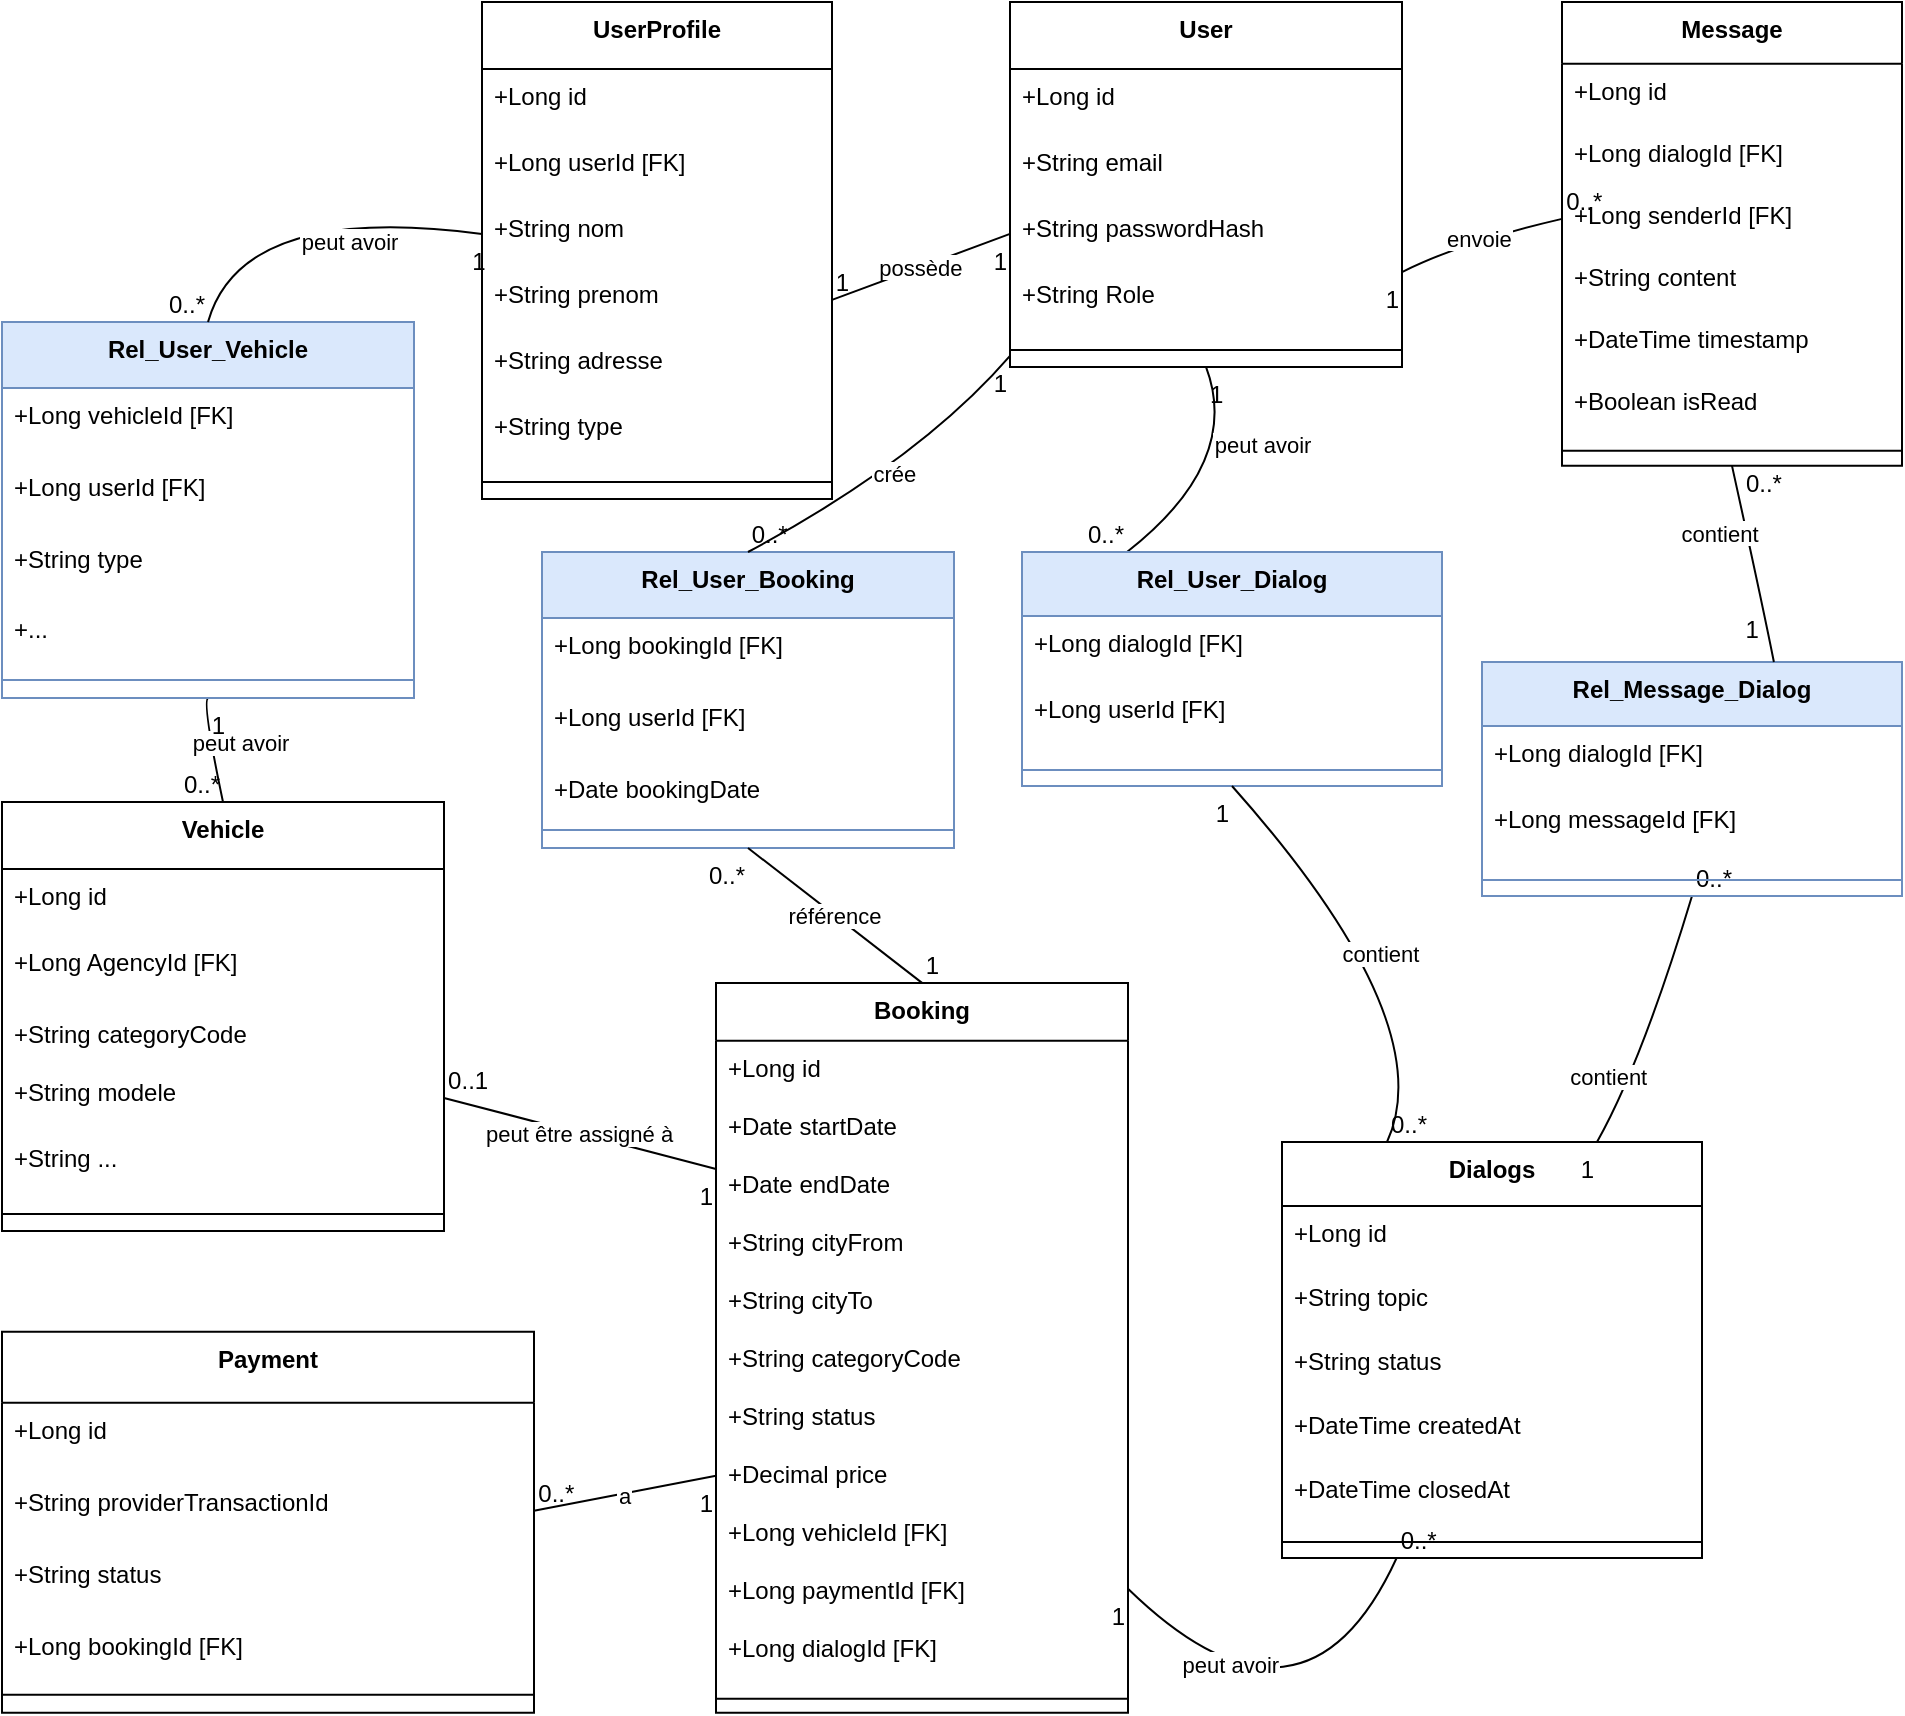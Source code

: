 <mxfile version="26.2.12">
  <diagram id="prtHgNgQTEPvFCAcTncT" name="Page-1">
    <mxGraphModel dx="1428" dy="751" grid="1" gridSize="10" guides="1" tooltips="1" connect="1" arrows="1" fold="1" page="1" pageScale="1" pageWidth="827" pageHeight="1169" math="0" shadow="0">
      <root>
        <mxCell id="0" />
        <mxCell id="1" parent="0" />
        <mxCell id="b90FnoP1tmOOqysz76iQ-218" value="Vehicle" style="swimlane;fontStyle=1;align=center;verticalAlign=top;childLayout=stackLayout;horizontal=1;startSize=33.455;horizontalStack=0;resizeParent=1;resizeParentMax=0;resizeLast=0;collapsible=0;marginBottom=0;" vertex="1" parent="1">
          <mxGeometry x="80" y="540" width="221" height="214.455" as="geometry" />
        </mxCell>
        <mxCell id="b90FnoP1tmOOqysz76iQ-219" value="+Long id" style="text;strokeColor=none;fillColor=none;align=left;verticalAlign=top;spacingLeft=4;spacingRight=4;overflow=hidden;rotatable=0;points=[[0,0.5],[1,0.5]];portConstraint=eastwest;" vertex="1" parent="b90FnoP1tmOOqysz76iQ-218">
          <mxGeometry y="33.455" width="221" height="33" as="geometry" />
        </mxCell>
        <mxCell id="b90FnoP1tmOOqysz76iQ-349" value="+Long AgencyId [FK]" style="text;strokeColor=none;fillColor=none;align=left;verticalAlign=top;spacingLeft=4;spacingRight=4;overflow=hidden;rotatable=0;points=[[0,0.5],[1,0.5]];portConstraint=eastwest;" vertex="1" parent="b90FnoP1tmOOqysz76iQ-218">
          <mxGeometry y="66.455" width="221" height="36" as="geometry" />
        </mxCell>
        <mxCell id="b90FnoP1tmOOqysz76iQ-329" value="+String categoryCode " style="text;strokeColor=none;fillColor=none;align=left;verticalAlign=top;spacingLeft=4;spacingRight=4;overflow=hidden;rotatable=0;points=[[0,0.5],[1,0.5]];portConstraint=eastwest;" vertex="1" parent="b90FnoP1tmOOqysz76iQ-218">
          <mxGeometry y="102.455" width="221" height="29" as="geometry" />
        </mxCell>
        <mxCell id="b90FnoP1tmOOqysz76iQ-221" value="+String modele" style="text;strokeColor=none;fillColor=none;align=left;verticalAlign=top;spacingLeft=4;spacingRight=4;overflow=hidden;rotatable=0;points=[[0,0.5],[1,0.5]];portConstraint=eastwest;" vertex="1" parent="b90FnoP1tmOOqysz76iQ-218">
          <mxGeometry y="131.455" width="221" height="33" as="geometry" />
        </mxCell>
        <mxCell id="b90FnoP1tmOOqysz76iQ-222" value="+String ..." style="text;strokeColor=none;fillColor=none;align=left;verticalAlign=top;spacingLeft=4;spacingRight=4;overflow=hidden;rotatable=0;points=[[0,0.5],[1,0.5]];portConstraint=eastwest;" vertex="1" parent="b90FnoP1tmOOqysz76iQ-218">
          <mxGeometry y="164.455" width="221" height="33" as="geometry" />
        </mxCell>
        <mxCell id="b90FnoP1tmOOqysz76iQ-223" style="line;strokeWidth=1;fillColor=none;align=left;verticalAlign=middle;spacingTop=-1;spacingLeft=3;spacingRight=3;rotatable=0;labelPosition=right;points=[];portConstraint=eastwest;strokeColor=inherit;" vertex="1" parent="b90FnoP1tmOOqysz76iQ-218">
          <mxGeometry y="197.455" width="221" height="17" as="geometry" />
        </mxCell>
        <mxCell id="b90FnoP1tmOOqysz76iQ-228" value="User" style="swimlane;fontStyle=1;align=center;verticalAlign=top;childLayout=stackLayout;horizontal=1;startSize=33.455;horizontalStack=0;resizeParent=1;resizeParentMax=0;resizeLast=0;collapsible=0;marginBottom=0;" vertex="1" parent="1">
          <mxGeometry x="584" y="140" width="196" height="182.455" as="geometry" />
        </mxCell>
        <mxCell id="b90FnoP1tmOOqysz76iQ-229" value="+Long id" style="text;strokeColor=none;fillColor=none;align=left;verticalAlign=top;spacingLeft=4;spacingRight=4;overflow=hidden;rotatable=0;points=[[0,0.5],[1,0.5]];portConstraint=eastwest;" vertex="1" parent="b90FnoP1tmOOqysz76iQ-228">
          <mxGeometry y="33.455" width="196" height="33" as="geometry" />
        </mxCell>
        <mxCell id="b90FnoP1tmOOqysz76iQ-230" value="+String email" style="text;strokeColor=none;fillColor=none;align=left;verticalAlign=top;spacingLeft=4;spacingRight=4;overflow=hidden;rotatable=0;points=[[0,0.5],[1,0.5]];portConstraint=eastwest;" vertex="1" parent="b90FnoP1tmOOqysz76iQ-228">
          <mxGeometry y="66.455" width="196" height="33" as="geometry" />
        </mxCell>
        <mxCell id="b90FnoP1tmOOqysz76iQ-231" value="+String passwordHash" style="text;strokeColor=none;fillColor=none;align=left;verticalAlign=top;spacingLeft=4;spacingRight=4;overflow=hidden;rotatable=0;points=[[0,0.5],[1,0.5]];portConstraint=eastwest;" vertex="1" parent="b90FnoP1tmOOqysz76iQ-228">
          <mxGeometry y="99.455" width="196" height="33" as="geometry" />
        </mxCell>
        <mxCell id="b90FnoP1tmOOqysz76iQ-232" value="+String Role" style="text;strokeColor=none;fillColor=none;align=left;verticalAlign=top;spacingLeft=4;spacingRight=4;overflow=hidden;rotatable=0;points=[[0,0.5],[1,0.5]];portConstraint=eastwest;" vertex="1" parent="b90FnoP1tmOOqysz76iQ-228">
          <mxGeometry y="132.455" width="196" height="33" as="geometry" />
        </mxCell>
        <mxCell id="b90FnoP1tmOOqysz76iQ-233" style="line;strokeWidth=1;fillColor=none;align=left;verticalAlign=middle;spacingTop=-1;spacingLeft=3;spacingRight=3;rotatable=0;labelPosition=right;points=[];portConstraint=eastwest;strokeColor=inherit;" vertex="1" parent="b90FnoP1tmOOqysz76iQ-228">
          <mxGeometry y="165.455" width="196" height="17" as="geometry" />
        </mxCell>
        <mxCell id="b90FnoP1tmOOqysz76iQ-234" value="UserProfile" style="swimlane;fontStyle=1;align=center;verticalAlign=top;childLayout=stackLayout;horizontal=1;startSize=33.455;horizontalStack=0;resizeParent=1;resizeParentMax=0;resizeLast=0;collapsible=0;marginBottom=0;" vertex="1" parent="1">
          <mxGeometry x="320" y="140" width="175" height="248.455" as="geometry" />
        </mxCell>
        <mxCell id="b90FnoP1tmOOqysz76iQ-235" value="+Long id" style="text;strokeColor=none;fillColor=none;align=left;verticalAlign=top;spacingLeft=4;spacingRight=4;overflow=hidden;rotatable=0;points=[[0,0.5],[1,0.5]];portConstraint=eastwest;" vertex="1" parent="b90FnoP1tmOOqysz76iQ-234">
          <mxGeometry y="33.455" width="175" height="33" as="geometry" />
        </mxCell>
        <mxCell id="b90FnoP1tmOOqysz76iQ-333" value="+Long userId [FK]" style="text;strokeColor=none;fillColor=none;align=left;verticalAlign=top;spacingLeft=4;spacingRight=4;overflow=hidden;rotatable=0;points=[[0,0.5],[1,0.5]];portConstraint=eastwest;" vertex="1" parent="b90FnoP1tmOOqysz76iQ-234">
          <mxGeometry y="66.455" width="175" height="33" as="geometry" />
        </mxCell>
        <mxCell id="b90FnoP1tmOOqysz76iQ-236" value="+String nom" style="text;strokeColor=none;fillColor=none;align=left;verticalAlign=top;spacingLeft=4;spacingRight=4;overflow=hidden;rotatable=0;points=[[0,0.5],[1,0.5]];portConstraint=eastwest;" vertex="1" parent="b90FnoP1tmOOqysz76iQ-234">
          <mxGeometry y="99.455" width="175" height="33" as="geometry" />
        </mxCell>
        <mxCell id="b90FnoP1tmOOqysz76iQ-237" value="+String prenom" style="text;strokeColor=none;fillColor=none;align=left;verticalAlign=top;spacingLeft=4;spacingRight=4;overflow=hidden;rotatable=0;points=[[0,0.5],[1,0.5]];portConstraint=eastwest;" vertex="1" parent="b90FnoP1tmOOqysz76iQ-234">
          <mxGeometry y="132.455" width="175" height="33" as="geometry" />
        </mxCell>
        <mxCell id="b90FnoP1tmOOqysz76iQ-377" value="+String adresse" style="text;strokeColor=none;fillColor=none;align=left;verticalAlign=top;spacingLeft=4;spacingRight=4;overflow=hidden;rotatable=0;points=[[0,0.5],[1,0.5]];portConstraint=eastwest;" vertex="1" parent="b90FnoP1tmOOqysz76iQ-234">
          <mxGeometry y="165.455" width="175" height="33" as="geometry" />
        </mxCell>
        <mxCell id="b90FnoP1tmOOqysz76iQ-238" value="+String type" style="text;strokeColor=none;fillColor=none;align=left;verticalAlign=top;spacingLeft=4;spacingRight=4;overflow=hidden;rotatable=0;points=[[0,0.5],[1,0.5]];portConstraint=eastwest;" vertex="1" parent="b90FnoP1tmOOqysz76iQ-234">
          <mxGeometry y="198.455" width="175" height="33" as="geometry" />
        </mxCell>
        <mxCell id="b90FnoP1tmOOqysz76iQ-239" style="line;strokeWidth=1;fillColor=none;align=left;verticalAlign=middle;spacingTop=-1;spacingLeft=3;spacingRight=3;rotatable=0;labelPosition=right;points=[];portConstraint=eastwest;strokeColor=inherit;" vertex="1" parent="b90FnoP1tmOOqysz76iQ-234">
          <mxGeometry y="231.455" width="175" height="17" as="geometry" />
        </mxCell>
        <mxCell id="b90FnoP1tmOOqysz76iQ-240" value="Booking" style="swimlane;fontStyle=1;align=center;verticalAlign=top;childLayout=stackLayout;horizontal=1;startSize=28.952;horizontalStack=0;resizeParent=1;resizeParentMax=0;resizeLast=0;collapsible=0;marginBottom=0;" vertex="1" parent="1">
          <mxGeometry x="437" y="630.45" width="206" height="364.952" as="geometry" />
        </mxCell>
        <mxCell id="b90FnoP1tmOOqysz76iQ-241" value="+Long id" style="text;strokeColor=none;fillColor=none;align=left;verticalAlign=top;spacingLeft=4;spacingRight=4;overflow=hidden;rotatable=0;points=[[0,0.5],[1,0.5]];portConstraint=eastwest;" vertex="1" parent="b90FnoP1tmOOqysz76iQ-240">
          <mxGeometry y="28.952" width="206" height="29" as="geometry" />
        </mxCell>
        <mxCell id="b90FnoP1tmOOqysz76iQ-242" value="+Date startDate" style="text;strokeColor=none;fillColor=none;align=left;verticalAlign=top;spacingLeft=4;spacingRight=4;overflow=hidden;rotatable=0;points=[[0,0.5],[1,0.5]];portConstraint=eastwest;" vertex="1" parent="b90FnoP1tmOOqysz76iQ-240">
          <mxGeometry y="57.952" width="206" height="29" as="geometry" />
        </mxCell>
        <mxCell id="b90FnoP1tmOOqysz76iQ-243" value="+Date endDate" style="text;strokeColor=none;fillColor=none;align=left;verticalAlign=top;spacingLeft=4;spacingRight=4;overflow=hidden;rotatable=0;points=[[0,0.5],[1,0.5]];portConstraint=eastwest;" vertex="1" parent="b90FnoP1tmOOqysz76iQ-240">
          <mxGeometry y="86.952" width="206" height="29" as="geometry" />
        </mxCell>
        <mxCell id="b90FnoP1tmOOqysz76iQ-244" value="+String cityFrom" style="text;strokeColor=none;fillColor=none;align=left;verticalAlign=top;spacingLeft=4;spacingRight=4;overflow=hidden;rotatable=0;points=[[0,0.5],[1,0.5]];portConstraint=eastwest;" vertex="1" parent="b90FnoP1tmOOqysz76iQ-240">
          <mxGeometry y="115.952" width="206" height="29" as="geometry" />
        </mxCell>
        <mxCell id="b90FnoP1tmOOqysz76iQ-245" value="+String cityTo" style="text;strokeColor=none;fillColor=none;align=left;verticalAlign=top;spacingLeft=4;spacingRight=4;overflow=hidden;rotatable=0;points=[[0,0.5],[1,0.5]];portConstraint=eastwest;" vertex="1" parent="b90FnoP1tmOOqysz76iQ-240">
          <mxGeometry y="144.952" width="206" height="29" as="geometry" />
        </mxCell>
        <mxCell id="b90FnoP1tmOOqysz76iQ-246" value="+String categoryCode" style="text;strokeColor=none;fillColor=none;align=left;verticalAlign=top;spacingLeft=4;spacingRight=4;overflow=hidden;rotatable=0;points=[[0,0.5],[1,0.5]];portConstraint=eastwest;" vertex="1" parent="b90FnoP1tmOOqysz76iQ-240">
          <mxGeometry y="173.952" width="206" height="29" as="geometry" />
        </mxCell>
        <mxCell id="b90FnoP1tmOOqysz76iQ-247" value="+String status" style="text;strokeColor=none;fillColor=none;align=left;verticalAlign=top;spacingLeft=4;spacingRight=4;overflow=hidden;rotatable=0;points=[[0,0.5],[1,0.5]];portConstraint=eastwest;" vertex="1" parent="b90FnoP1tmOOqysz76iQ-240">
          <mxGeometry y="202.952" width="206" height="29" as="geometry" />
        </mxCell>
        <mxCell id="b90FnoP1tmOOqysz76iQ-248" value="+Decimal price" style="text;strokeColor=none;fillColor=none;align=left;verticalAlign=top;spacingLeft=4;spacingRight=4;overflow=hidden;rotatable=0;points=[[0,0.5],[1,0.5]];portConstraint=eastwest;" vertex="1" parent="b90FnoP1tmOOqysz76iQ-240">
          <mxGeometry y="231.952" width="206" height="29" as="geometry" />
        </mxCell>
        <mxCell id="b90FnoP1tmOOqysz76iQ-334" value="+Long vehicleId [FK]" style="text;strokeColor=none;fillColor=none;align=left;verticalAlign=top;spacingLeft=4;spacingRight=4;overflow=hidden;rotatable=0;points=[[0,0.5],[1,0.5]];portConstraint=eastwest;" vertex="1" parent="b90FnoP1tmOOqysz76iQ-240">
          <mxGeometry y="260.952" width="206" height="29" as="geometry" />
        </mxCell>
        <mxCell id="b90FnoP1tmOOqysz76iQ-360" value="+Long paymentId [FK]" style="text;strokeColor=none;fillColor=none;align=left;verticalAlign=top;spacingLeft=4;spacingRight=4;overflow=hidden;rotatable=0;points=[[0,0.5],[1,0.5]];portConstraint=eastwest;" vertex="1" parent="b90FnoP1tmOOqysz76iQ-240">
          <mxGeometry y="289.952" width="206" height="29" as="geometry" />
        </mxCell>
        <mxCell id="b90FnoP1tmOOqysz76iQ-261" value="+Long dialogId [FK]" style="text;strokeColor=none;fillColor=none;align=left;verticalAlign=top;spacingLeft=4;spacingRight=4;overflow=hidden;rotatable=0;points=[[0,0.5],[1,0.5]];portConstraint=eastwest;" vertex="1" parent="b90FnoP1tmOOqysz76iQ-240">
          <mxGeometry y="318.952" width="206" height="32" as="geometry" />
        </mxCell>
        <mxCell id="b90FnoP1tmOOqysz76iQ-250" style="line;strokeWidth=1;fillColor=none;align=left;verticalAlign=middle;spacingTop=-1;spacingLeft=3;spacingRight=3;rotatable=0;labelPosition=right;points=[];portConstraint=eastwest;strokeColor=inherit;" vertex="1" parent="b90FnoP1tmOOqysz76iQ-240">
          <mxGeometry y="350.952" width="206" height="14" as="geometry" />
        </mxCell>
        <mxCell id="b90FnoP1tmOOqysz76iQ-251" value="Payment" style="swimlane;fontStyle=1;align=center;verticalAlign=top;childLayout=stackLayout;horizontal=1;startSize=35.556;horizontalStack=0;resizeParent=1;resizeParentMax=0;resizeLast=0;collapsible=0;marginBottom=0;" vertex="1" parent="1">
          <mxGeometry x="80" y="804.85" width="266" height="190.556" as="geometry" />
        </mxCell>
        <mxCell id="b90FnoP1tmOOqysz76iQ-252" value="+Long id" style="text;strokeColor=none;fillColor=none;align=left;verticalAlign=top;spacingLeft=4;spacingRight=4;overflow=hidden;rotatable=0;points=[[0,0.5],[1,0.5]];portConstraint=eastwest;" vertex="1" parent="b90FnoP1tmOOqysz76iQ-251">
          <mxGeometry y="35.556" width="266" height="36" as="geometry" />
        </mxCell>
        <mxCell id="b90FnoP1tmOOqysz76iQ-253" value="+String providerTransactionId" style="text;strokeColor=none;fillColor=none;align=left;verticalAlign=top;spacingLeft=4;spacingRight=4;overflow=hidden;rotatable=0;points=[[0,0.5],[1,0.5]];portConstraint=eastwest;" vertex="1" parent="b90FnoP1tmOOqysz76iQ-251">
          <mxGeometry y="71.556" width="266" height="36" as="geometry" />
        </mxCell>
        <mxCell id="b90FnoP1tmOOqysz76iQ-254" value="+String status" style="text;strokeColor=none;fillColor=none;align=left;verticalAlign=top;spacingLeft=4;spacingRight=4;overflow=hidden;rotatable=0;points=[[0,0.5],[1,0.5]];portConstraint=eastwest;" vertex="1" parent="b90FnoP1tmOOqysz76iQ-251">
          <mxGeometry y="107.556" width="266" height="36" as="geometry" />
        </mxCell>
        <mxCell id="b90FnoP1tmOOqysz76iQ-249" value="+Long bookingId [FK]" style="text;strokeColor=none;fillColor=none;align=left;verticalAlign=top;spacingLeft=4;spacingRight=4;overflow=hidden;rotatable=0;points=[[0,0.5],[1,0.5]];portConstraint=eastwest;" vertex="1" parent="b90FnoP1tmOOqysz76iQ-251">
          <mxGeometry y="143.556" width="266" height="29" as="geometry" />
        </mxCell>
        <mxCell id="b90FnoP1tmOOqysz76iQ-255" style="line;strokeWidth=1;fillColor=none;align=left;verticalAlign=middle;spacingTop=-1;spacingLeft=3;spacingRight=3;rotatable=0;labelPosition=right;points=[];portConstraint=eastwest;strokeColor=inherit;" vertex="1" parent="b90FnoP1tmOOqysz76iQ-251">
          <mxGeometry y="172.556" width="266" height="18" as="geometry" />
        </mxCell>
        <mxCell id="b90FnoP1tmOOqysz76iQ-256" value="Dialogs" style="swimlane;fontStyle=1;align=center;verticalAlign=top;childLayout=stackLayout;horizontal=1;startSize=32;horizontalStack=0;resizeParent=1;resizeParentMax=0;resizeLast=0;collapsible=0;marginBottom=0;" vertex="1" parent="1">
          <mxGeometry x="720" y="710" width="210" height="208" as="geometry" />
        </mxCell>
        <mxCell id="b90FnoP1tmOOqysz76iQ-257" value="+Long id" style="text;strokeColor=none;fillColor=none;align=left;verticalAlign=top;spacingLeft=4;spacingRight=4;overflow=hidden;rotatable=0;points=[[0,0.5],[1,0.5]];portConstraint=eastwest;" vertex="1" parent="b90FnoP1tmOOqysz76iQ-256">
          <mxGeometry y="32" width="210" height="32" as="geometry" />
        </mxCell>
        <mxCell id="b90FnoP1tmOOqysz76iQ-260" value="+String topic" style="text;strokeColor=none;fillColor=none;align=left;verticalAlign=top;spacingLeft=4;spacingRight=4;overflow=hidden;rotatable=0;points=[[0,0.5],[1,0.5]];portConstraint=eastwest;" vertex="1" parent="b90FnoP1tmOOqysz76iQ-256">
          <mxGeometry y="64" width="210" height="32" as="geometry" />
        </mxCell>
        <mxCell id="b90FnoP1tmOOqysz76iQ-359" value="+String status" style="text;strokeColor=none;fillColor=none;align=left;verticalAlign=top;spacingLeft=4;spacingRight=4;overflow=hidden;rotatable=0;points=[[0,0.5],[1,0.5]];portConstraint=eastwest;" vertex="1" parent="b90FnoP1tmOOqysz76iQ-256">
          <mxGeometry y="96" width="210" height="32" as="geometry" />
        </mxCell>
        <mxCell id="b90FnoP1tmOOqysz76iQ-259" value="+DateTime createdAt" style="text;strokeColor=none;fillColor=none;align=left;verticalAlign=top;spacingLeft=4;spacingRight=4;overflow=hidden;rotatable=0;points=[[0,0.5],[1,0.5]];portConstraint=eastwest;" vertex="1" parent="b90FnoP1tmOOqysz76iQ-256">
          <mxGeometry y="128" width="210" height="32" as="geometry" />
        </mxCell>
        <mxCell id="b90FnoP1tmOOqysz76iQ-332" value="+DateTime closedAt&#xa;" style="text;strokeColor=none;fillColor=none;align=left;verticalAlign=top;spacingLeft=4;spacingRight=4;overflow=hidden;rotatable=0;points=[[0,0.5],[1,0.5]];portConstraint=eastwest;" vertex="1" parent="b90FnoP1tmOOqysz76iQ-256">
          <mxGeometry y="160" width="210" height="32" as="geometry" />
        </mxCell>
        <mxCell id="b90FnoP1tmOOqysz76iQ-262" style="line;strokeWidth=1;fillColor=none;align=left;verticalAlign=middle;spacingTop=-1;spacingLeft=3;spacingRight=3;rotatable=0;labelPosition=right;points=[];portConstraint=eastwest;strokeColor=inherit;" vertex="1" parent="b90FnoP1tmOOqysz76iQ-256">
          <mxGeometry y="192" width="210" height="16" as="geometry" />
        </mxCell>
        <mxCell id="b90FnoP1tmOOqysz76iQ-263" value="Message" style="swimlane;fontStyle=1;align=center;verticalAlign=top;childLayout=stackLayout;horizontal=1;startSize=30.933;horizontalStack=0;resizeParent=1;resizeParentMax=0;resizeLast=0;collapsible=0;marginBottom=0;" vertex="1" parent="1">
          <mxGeometry x="860" y="140" width="170" height="231.933" as="geometry" />
        </mxCell>
        <mxCell id="b90FnoP1tmOOqysz76iQ-264" value="+Long id" style="text;strokeColor=none;fillColor=none;align=left;verticalAlign=top;spacingLeft=4;spacingRight=4;overflow=hidden;rotatable=0;points=[[0,0.5],[1,0.5]];portConstraint=eastwest;" vertex="1" parent="b90FnoP1tmOOqysz76iQ-263">
          <mxGeometry y="30.933" width="170" height="31" as="geometry" />
        </mxCell>
        <mxCell id="b90FnoP1tmOOqysz76iQ-265" value="+Long dialogId [FK]" style="text;strokeColor=none;fillColor=none;align=left;verticalAlign=top;spacingLeft=4;spacingRight=4;overflow=hidden;rotatable=0;points=[[0,0.5],[1,0.5]];portConstraint=eastwest;" vertex="1" parent="b90FnoP1tmOOqysz76iQ-263">
          <mxGeometry y="61.933" width="170" height="31" as="geometry" />
        </mxCell>
        <mxCell id="b90FnoP1tmOOqysz76iQ-266" value="+Long senderId [FK]" style="text;strokeColor=none;fillColor=none;align=left;verticalAlign=top;spacingLeft=4;spacingRight=4;overflow=hidden;rotatable=0;points=[[0,0.5],[1,0.5]];portConstraint=eastwest;" vertex="1" parent="b90FnoP1tmOOqysz76iQ-263">
          <mxGeometry y="92.933" width="170" height="31" as="geometry" />
        </mxCell>
        <mxCell id="b90FnoP1tmOOqysz76iQ-267" value="+String content" style="text;strokeColor=none;fillColor=none;align=left;verticalAlign=top;spacingLeft=4;spacingRight=4;overflow=hidden;rotatable=0;points=[[0,0.5],[1,0.5]];portConstraint=eastwest;" vertex="1" parent="b90FnoP1tmOOqysz76iQ-263">
          <mxGeometry y="123.933" width="170" height="31" as="geometry" />
        </mxCell>
        <mxCell id="b90FnoP1tmOOqysz76iQ-268" value="+DateTime timestamp" style="text;strokeColor=none;fillColor=none;align=left;verticalAlign=top;spacingLeft=4;spacingRight=4;overflow=hidden;rotatable=0;points=[[0,0.5],[1,0.5]];portConstraint=eastwest;" vertex="1" parent="b90FnoP1tmOOqysz76iQ-263">
          <mxGeometry y="154.933" width="170" height="31" as="geometry" />
        </mxCell>
        <mxCell id="b90FnoP1tmOOqysz76iQ-269" value="+Boolean isRead" style="text;strokeColor=none;fillColor=none;align=left;verticalAlign=top;spacingLeft=4;spacingRight=4;overflow=hidden;rotatable=0;points=[[0,0.5],[1,0.5]];portConstraint=eastwest;" vertex="1" parent="b90FnoP1tmOOqysz76iQ-263">
          <mxGeometry y="185.933" width="170" height="31" as="geometry" />
        </mxCell>
        <mxCell id="b90FnoP1tmOOqysz76iQ-270" style="line;strokeWidth=1;fillColor=none;align=left;verticalAlign=middle;spacingTop=-1;spacingLeft=3;spacingRight=3;rotatable=0;labelPosition=right;points=[];portConstraint=eastwest;strokeColor=inherit;" vertex="1" parent="b90FnoP1tmOOqysz76iQ-263">
          <mxGeometry y="216.933" width="170" height="15" as="geometry" />
        </mxCell>
        <mxCell id="b90FnoP1tmOOqysz76iQ-271" value="Rel_User_Booking" style="swimlane;fontStyle=1;align=center;verticalAlign=top;childLayout=stackLayout;horizontal=1;startSize=33;horizontalStack=0;resizeParent=1;resizeParentMax=0;resizeLast=0;collapsible=0;marginBottom=0;fillColor=#dae8fc;strokeColor=#6c8ebf;" vertex="1" parent="1">
          <mxGeometry x="350" y="415" width="206" height="148" as="geometry" />
        </mxCell>
        <mxCell id="b90FnoP1tmOOqysz76iQ-273" value="+Long bookingId [FK]" style="text;strokeColor=none;fillColor=none;align=left;verticalAlign=top;spacingLeft=4;spacingRight=4;overflow=hidden;rotatable=0;points=[[0,0.5],[1,0.5]];portConstraint=eastwest;" vertex="1" parent="b90FnoP1tmOOqysz76iQ-271">
          <mxGeometry y="33" width="206" height="36" as="geometry" />
        </mxCell>
        <mxCell id="b90FnoP1tmOOqysz76iQ-272" value="+Long userId [FK]" style="text;strokeColor=none;fillColor=none;align=left;verticalAlign=top;spacingLeft=4;spacingRight=4;overflow=hidden;rotatable=0;points=[[0,0.5],[1,0.5]];portConstraint=eastwest;" vertex="1" parent="b90FnoP1tmOOqysz76iQ-271">
          <mxGeometry y="69" width="206" height="36" as="geometry" />
        </mxCell>
        <mxCell id="b90FnoP1tmOOqysz76iQ-274" value="+Date bookingDate" style="text;strokeColor=none;fillColor=none;align=left;verticalAlign=top;spacingLeft=4;spacingRight=4;overflow=hidden;rotatable=0;points=[[0,0.5],[1,0.5]];portConstraint=eastwest;" vertex="1" parent="b90FnoP1tmOOqysz76iQ-271">
          <mxGeometry y="105" width="206" height="25" as="geometry" />
        </mxCell>
        <mxCell id="b90FnoP1tmOOqysz76iQ-275" style="line;strokeWidth=1;fillColor=none;align=left;verticalAlign=middle;spacingTop=-1;spacingLeft=3;spacingRight=3;rotatable=0;labelPosition=right;points=[];portConstraint=eastwest;strokeColor=inherit;" vertex="1" parent="b90FnoP1tmOOqysz76iQ-271">
          <mxGeometry y="130" width="206" height="18" as="geometry" />
        </mxCell>
        <mxCell id="b90FnoP1tmOOqysz76iQ-290" value="possède" style="curved=1;startArrow=none;endArrow=none;exitX=0;exitY=0.5;rounded=0;exitDx=0;exitDy=0;entryX=1;entryY=0.5;entryDx=0;entryDy=0;" edge="1" parent="1" source="b90FnoP1tmOOqysz76iQ-231" target="b90FnoP1tmOOqysz76iQ-237">
          <mxGeometry relative="1" as="geometry">
            <Array as="points" />
            <mxPoint x="430" y="250" as="targetPoint" />
          </mxGeometry>
        </mxCell>
        <mxCell id="b90FnoP1tmOOqysz76iQ-291" value="1" style="edgeLabel;resizable=0;labelBackgroundColor=none;fontSize=12;align=right;verticalAlign=top;" vertex="1" parent="b90FnoP1tmOOqysz76iQ-290">
          <mxGeometry x="-1" relative="1" as="geometry" />
        </mxCell>
        <mxCell id="b90FnoP1tmOOqysz76iQ-292" value="1" style="edgeLabel;resizable=0;labelBackgroundColor=none;fontSize=12;align=left;verticalAlign=bottom;" vertex="1" parent="b90FnoP1tmOOqysz76iQ-290">
          <mxGeometry x="1" relative="1" as="geometry" />
        </mxCell>
        <mxCell id="b90FnoP1tmOOqysz76iQ-293" value="crée" style="curved=1;startArrow=none;endArrow=none;exitX=0;exitY=0.97;entryX=0.5;entryY=0;rounded=0;" edge="1" parent="1" source="b90FnoP1tmOOqysz76iQ-228" target="b90FnoP1tmOOqysz76iQ-271">
          <mxGeometry relative="1" as="geometry">
            <Array as="points">
              <mxPoint x="539" y="369" />
            </Array>
          </mxGeometry>
        </mxCell>
        <mxCell id="b90FnoP1tmOOqysz76iQ-294" value="1" style="edgeLabel;resizable=0;labelBackgroundColor=none;fontSize=12;align=right;verticalAlign=top;" vertex="1" parent="b90FnoP1tmOOqysz76iQ-293">
          <mxGeometry x="-1" relative="1" as="geometry" />
        </mxCell>
        <mxCell id="b90FnoP1tmOOqysz76iQ-295" value="0..*" style="edgeLabel;resizable=0;labelBackgroundColor=none;fontSize=12;align=left;verticalAlign=bottom;" vertex="1" parent="b90FnoP1tmOOqysz76iQ-293">
          <mxGeometry x="1" relative="1" as="geometry" />
        </mxCell>
        <mxCell id="b90FnoP1tmOOqysz76iQ-296" value="référence" style="curved=1;startArrow=none;endArrow=none;exitX=0.5;exitY=1;entryX=0.5;entryY=0;rounded=0;" edge="1" parent="1" source="b90FnoP1tmOOqysz76iQ-271" target="b90FnoP1tmOOqysz76iQ-240">
          <mxGeometry relative="1" as="geometry">
            <Array as="points" />
          </mxGeometry>
        </mxCell>
        <mxCell id="b90FnoP1tmOOqysz76iQ-297" value="0..*" style="edgeLabel;resizable=0;labelBackgroundColor=none;fontSize=12;align=right;verticalAlign=top;" vertex="1" parent="b90FnoP1tmOOqysz76iQ-296">
          <mxGeometry x="-1" relative="1" as="geometry" />
        </mxCell>
        <mxCell id="b90FnoP1tmOOqysz76iQ-298" value="1" style="edgeLabel;resizable=0;labelBackgroundColor=none;fontSize=12;align=left;verticalAlign=bottom;" vertex="1" parent="b90FnoP1tmOOqysz76iQ-296">
          <mxGeometry x="1" relative="1" as="geometry" />
        </mxCell>
        <mxCell id="b90FnoP1tmOOqysz76iQ-299" value="a" style="curved=1;startArrow=none;endArrow=none;exitX=0;exitY=0.5;entryX=1;entryY=0.5;rounded=0;exitDx=0;exitDy=0;entryDx=0;entryDy=0;" edge="1" parent="1" source="b90FnoP1tmOOqysz76iQ-248" target="b90FnoP1tmOOqysz76iQ-253">
          <mxGeometry x="0.002" y="1" relative="1" as="geometry">
            <Array as="points" />
            <mxPoint as="offset" />
          </mxGeometry>
        </mxCell>
        <mxCell id="b90FnoP1tmOOqysz76iQ-300" value="1" style="edgeLabel;resizable=0;labelBackgroundColor=none;fontSize=12;align=right;verticalAlign=top;" vertex="1" parent="b90FnoP1tmOOqysz76iQ-299">
          <mxGeometry x="-1" relative="1" as="geometry" />
        </mxCell>
        <mxCell id="b90FnoP1tmOOqysz76iQ-301" value="0..*" style="edgeLabel;resizable=0;labelBackgroundColor=none;fontSize=12;align=left;verticalAlign=bottom;" vertex="1" parent="b90FnoP1tmOOqysz76iQ-299">
          <mxGeometry x="1" relative="1" as="geometry" />
        </mxCell>
        <mxCell id="b90FnoP1tmOOqysz76iQ-302" value="peut être assigné à" style="curved=1;startArrow=none;endArrow=none;exitX=0;exitY=0.209;entryX=1;entryY=0.5;rounded=0;exitDx=0;exitDy=0;exitPerimeter=0;entryDx=0;entryDy=0;" edge="1" parent="1" source="b90FnoP1tmOOqysz76iQ-243" target="b90FnoP1tmOOqysz76iQ-221">
          <mxGeometry relative="1" as="geometry">
            <Array as="points" />
          </mxGeometry>
        </mxCell>
        <mxCell id="b90FnoP1tmOOqysz76iQ-303" value="1" style="edgeLabel;resizable=0;labelBackgroundColor=none;fontSize=12;align=right;verticalAlign=top;" vertex="1" parent="b90FnoP1tmOOqysz76iQ-302">
          <mxGeometry x="-1" relative="1" as="geometry" />
        </mxCell>
        <mxCell id="b90FnoP1tmOOqysz76iQ-304" value="0..1" style="edgeLabel;resizable=0;labelBackgroundColor=none;fontSize=12;align=left;verticalAlign=bottom;" vertex="1" parent="b90FnoP1tmOOqysz76iQ-302">
          <mxGeometry x="1" relative="1" as="geometry" />
        </mxCell>
        <mxCell id="b90FnoP1tmOOqysz76iQ-314" value="envoie" style="curved=1;startArrow=none;endArrow=none;exitX=1;exitY=0.74;entryX=0;entryY=0.5;rounded=0;entryDx=0;entryDy=0;" edge="1" parent="1" source="b90FnoP1tmOOqysz76iQ-228" target="b90FnoP1tmOOqysz76iQ-266">
          <mxGeometry relative="1" as="geometry">
            <Array as="points">
              <mxPoint x="810" y="260" />
            </Array>
          </mxGeometry>
        </mxCell>
        <mxCell id="b90FnoP1tmOOqysz76iQ-315" value="1" style="edgeLabel;resizable=0;labelBackgroundColor=none;fontSize=12;align=right;verticalAlign=top;" vertex="1" parent="b90FnoP1tmOOqysz76iQ-314">
          <mxGeometry x="-1" relative="1" as="geometry" />
        </mxCell>
        <mxCell id="b90FnoP1tmOOqysz76iQ-316" value="0..*" style="edgeLabel;resizable=0;labelBackgroundColor=none;fontSize=12;align=left;verticalAlign=bottom;" vertex="1" parent="b90FnoP1tmOOqysz76iQ-314">
          <mxGeometry x="1" relative="1" as="geometry" />
        </mxCell>
        <mxCell id="b90FnoP1tmOOqysz76iQ-317" value="contient" style="curved=1;startArrow=none;endArrow=none;exitX=0.75;exitY=0;entryX=0.5;entryY=1;rounded=0;entryDx=0;entryDy=0;exitDx=0;exitDy=0;" edge="1" parent="1" source="b90FnoP1tmOOqysz76iQ-256" target="b90FnoP1tmOOqysz76iQ-361">
          <mxGeometry x="-0.527" y="11" relative="1" as="geometry">
            <Array as="points">
              <mxPoint x="900" y="670" />
            </Array>
            <mxPoint as="offset" />
          </mxGeometry>
        </mxCell>
        <mxCell id="b90FnoP1tmOOqysz76iQ-318" value="1" style="edgeLabel;resizable=0;labelBackgroundColor=none;fontSize=12;align=right;verticalAlign=top;" vertex="1" parent="b90FnoP1tmOOqysz76iQ-317">
          <mxGeometry x="-1" relative="1" as="geometry" />
        </mxCell>
        <mxCell id="b90FnoP1tmOOqysz76iQ-319" value="0..*" style="edgeLabel;resizable=0;labelBackgroundColor=none;fontSize=12;align=left;verticalAlign=bottom;" vertex="1" parent="b90FnoP1tmOOqysz76iQ-317">
          <mxGeometry x="1" relative="1" as="geometry" />
        </mxCell>
        <mxCell id="b90FnoP1tmOOqysz76iQ-323" value="peut avoir" style="curved=1;startArrow=none;endArrow=none;exitX=0.25;exitY=0;entryX=0.5;entryY=1;rounded=0;exitDx=0;exitDy=0;entryDx=0;entryDy=0;" edge="1" parent="1" source="b90FnoP1tmOOqysz76iQ-335" target="b90FnoP1tmOOqysz76iQ-228">
          <mxGeometry x="0.251" y="-13" relative="1" as="geometry">
            <Array as="points">
              <mxPoint x="700" y="370" />
            </Array>
            <mxPoint as="offset" />
          </mxGeometry>
        </mxCell>
        <mxCell id="b90FnoP1tmOOqysz76iQ-324" value="0..*" style="edgeLabel;resizable=0;labelBackgroundColor=none;fontSize=12;align=right;verticalAlign=bottom;" vertex="1" parent="b90FnoP1tmOOqysz76iQ-323">
          <mxGeometry x="-1" relative="1" as="geometry" />
        </mxCell>
        <mxCell id="b90FnoP1tmOOqysz76iQ-325" value="1" style="edgeLabel;resizable=0;labelBackgroundColor=none;fontSize=12;align=left;verticalAlign=top;" vertex="1" parent="b90FnoP1tmOOqysz76iQ-323">
          <mxGeometry x="1" relative="1" as="geometry" />
        </mxCell>
        <mxCell id="b90FnoP1tmOOqysz76iQ-326" value="peut avoir" style="curved=1;startArrow=none;endArrow=none;exitX=1;exitY=0.83;rounded=0;" edge="1" parent="1" source="b90FnoP1tmOOqysz76iQ-240" target="b90FnoP1tmOOqysz76iQ-256">
          <mxGeometry x="-0.462" y="9" relative="1" as="geometry">
            <Array as="points">
              <mxPoint x="731" y="1019" />
            </Array>
            <mxPoint as="offset" />
          </mxGeometry>
        </mxCell>
        <mxCell id="b90FnoP1tmOOqysz76iQ-327" value="1" style="edgeLabel;resizable=0;labelBackgroundColor=none;fontSize=12;align=right;verticalAlign=top;" vertex="1" parent="b90FnoP1tmOOqysz76iQ-326">
          <mxGeometry x="-1" relative="1" as="geometry" />
        </mxCell>
        <mxCell id="b90FnoP1tmOOqysz76iQ-328" value="0..*" style="edgeLabel;resizable=0;labelBackgroundColor=none;fontSize=12;align=left;verticalAlign=bottom;" vertex="1" parent="b90FnoP1tmOOqysz76iQ-326">
          <mxGeometry x="1" relative="1" as="geometry" />
        </mxCell>
        <mxCell id="b90FnoP1tmOOqysz76iQ-335" value="Rel_User_Dialog" style="swimlane;fontStyle=1;align=center;verticalAlign=top;childLayout=stackLayout;horizontal=1;startSize=32;horizontalStack=0;resizeParent=1;resizeParentMax=0;resizeLast=0;collapsible=0;marginBottom=0;fillColor=#dae8fc;strokeColor=#6c8ebf;" vertex="1" parent="1">
          <mxGeometry x="590" y="415" width="210" height="117" as="geometry" />
        </mxCell>
        <mxCell id="b90FnoP1tmOOqysz76iQ-338" value="+Long dialogId [FK]" style="text;strokeColor=none;fillColor=none;align=left;verticalAlign=top;spacingLeft=4;spacingRight=4;overflow=hidden;rotatable=0;points=[[0,0.5],[1,0.5]];portConstraint=eastwest;" vertex="1" parent="b90FnoP1tmOOqysz76iQ-335">
          <mxGeometry y="32" width="210" height="33" as="geometry" />
        </mxCell>
        <mxCell id="b90FnoP1tmOOqysz76iQ-337" value="+Long userId [FK]" style="text;strokeColor=none;fillColor=none;align=left;verticalAlign=top;spacingLeft=4;spacingRight=4;overflow=hidden;rotatable=0;points=[[0,0.5],[1,0.5]];portConstraint=eastwest;" vertex="1" parent="b90FnoP1tmOOqysz76iQ-335">
          <mxGeometry y="65" width="210" height="36" as="geometry" />
        </mxCell>
        <mxCell id="b90FnoP1tmOOqysz76iQ-342" style="line;strokeWidth=1;fillColor=none;align=left;verticalAlign=middle;spacingTop=-1;spacingLeft=3;spacingRight=3;rotatable=0;labelPosition=right;points=[];portConstraint=eastwest;strokeColor=inherit;" vertex="1" parent="b90FnoP1tmOOqysz76iQ-335">
          <mxGeometry y="101" width="210" height="16" as="geometry" />
        </mxCell>
        <mxCell id="b90FnoP1tmOOqysz76iQ-345" value="contient" style="curved=1;startArrow=none;endArrow=none;entryX=0.25;entryY=0;rounded=0;entryDx=0;entryDy=0;exitX=0.5;exitY=1;exitDx=0;exitDy=0;" edge="1" parent="1" source="b90FnoP1tmOOqysz76iQ-335" target="b90FnoP1tmOOqysz76iQ-256">
          <mxGeometry relative="1" as="geometry">
            <Array as="points">
              <mxPoint x="800" y="650" />
            </Array>
            <mxPoint x="800" y="570" as="sourcePoint" />
            <mxPoint x="1029" y="382" as="targetPoint" />
          </mxGeometry>
        </mxCell>
        <mxCell id="b90FnoP1tmOOqysz76iQ-346" value="1" style="edgeLabel;resizable=0;labelBackgroundColor=none;fontSize=12;align=right;verticalAlign=top;" vertex="1" parent="b90FnoP1tmOOqysz76iQ-345">
          <mxGeometry x="-1" relative="1" as="geometry" />
        </mxCell>
        <mxCell id="b90FnoP1tmOOqysz76iQ-347" value="0..*" style="edgeLabel;resizable=0;labelBackgroundColor=none;fontSize=12;align=left;verticalAlign=bottom;" vertex="1" parent="b90FnoP1tmOOqysz76iQ-345">
          <mxGeometry x="1" relative="1" as="geometry" />
        </mxCell>
        <mxCell id="b90FnoP1tmOOqysz76iQ-353" value="peut avoir" style="curved=1;startArrow=none;endArrow=none;exitX=0.5;exitY=0;entryX=0.5;entryY=1;rounded=0;exitDx=0;exitDy=0;entryDx=0;entryDy=0;" edge="1" parent="1" source="b90FnoP1tmOOqysz76iQ-218" target="b90FnoP1tmOOqysz76iQ-369">
          <mxGeometry x="0.002" y="-15" relative="1" as="geometry">
            <Array as="points">
              <mxPoint x="180" y="490" />
            </Array>
            <mxPoint x="160" y="294" as="sourcePoint" />
            <mxPoint x="259" y="322" as="targetPoint" />
            <mxPoint as="offset" />
          </mxGeometry>
        </mxCell>
        <mxCell id="b90FnoP1tmOOqysz76iQ-354" value="0..*" style="edgeLabel;resizable=0;labelBackgroundColor=none;fontSize=12;align=right;verticalAlign=bottom;" vertex="1" parent="b90FnoP1tmOOqysz76iQ-353">
          <mxGeometry x="-1" relative="1" as="geometry" />
        </mxCell>
        <mxCell id="b90FnoP1tmOOqysz76iQ-355" value="1" style="edgeLabel;resizable=0;labelBackgroundColor=none;fontSize=12;align=left;verticalAlign=top;" vertex="1" parent="b90FnoP1tmOOqysz76iQ-353">
          <mxGeometry x="1" relative="1" as="geometry" />
        </mxCell>
        <mxCell id="b90FnoP1tmOOqysz76iQ-361" value="Rel_Message_Dialog" style="swimlane;fontStyle=1;align=center;verticalAlign=top;childLayout=stackLayout;horizontal=1;startSize=32;horizontalStack=0;resizeParent=1;resizeParentMax=0;resizeLast=0;collapsible=0;marginBottom=0;fillColor=#dae8fc;strokeColor=#6c8ebf;" vertex="1" parent="1">
          <mxGeometry x="820" y="470" width="210" height="117" as="geometry" />
        </mxCell>
        <mxCell id="b90FnoP1tmOOqysz76iQ-364" value="+Long dialogId [FK]" style="text;strokeColor=none;fillColor=none;align=left;verticalAlign=top;spacingLeft=4;spacingRight=4;overflow=hidden;rotatable=0;points=[[0,0.5],[1,0.5]];portConstraint=eastwest;" vertex="1" parent="b90FnoP1tmOOqysz76iQ-361">
          <mxGeometry y="32" width="210" height="33" as="geometry" />
        </mxCell>
        <mxCell id="b90FnoP1tmOOqysz76iQ-363" value="+Long messageId [FK]" style="text;strokeColor=none;fillColor=none;align=left;verticalAlign=top;spacingLeft=4;spacingRight=4;overflow=hidden;rotatable=0;points=[[0,0.5],[1,0.5]];portConstraint=eastwest;" vertex="1" parent="b90FnoP1tmOOqysz76iQ-361">
          <mxGeometry y="65" width="210" height="36" as="geometry" />
        </mxCell>
        <mxCell id="b90FnoP1tmOOqysz76iQ-365" style="line;strokeWidth=1;fillColor=none;align=left;verticalAlign=middle;spacingTop=-1;spacingLeft=3;spacingRight=3;rotatable=0;labelPosition=right;points=[];portConstraint=eastwest;strokeColor=inherit;" vertex="1" parent="b90FnoP1tmOOqysz76iQ-361">
          <mxGeometry y="101" width="210" height="16" as="geometry" />
        </mxCell>
        <mxCell id="b90FnoP1tmOOqysz76iQ-366" value="contient" style="curved=1;startArrow=none;endArrow=none;entryX=0.5;entryY=1;rounded=0;entryDx=0;entryDy=0;exitX=0.695;exitY=0;exitDx=0;exitDy=0;exitPerimeter=0;" edge="1" parent="1" source="b90FnoP1tmOOqysz76iQ-361" target="b90FnoP1tmOOqysz76iQ-263">
          <mxGeometry x="0.377" y="13" relative="1" as="geometry">
            <Array as="points">
              <mxPoint x="960" y="440" />
            </Array>
            <mxPoint x="990" y="450" as="sourcePoint" />
            <mxPoint x="1047" y="585" as="targetPoint" />
            <mxPoint as="offset" />
          </mxGeometry>
        </mxCell>
        <mxCell id="b90FnoP1tmOOqysz76iQ-367" value="1" style="edgeLabel;resizable=0;labelBackgroundColor=none;fontSize=12;align=right;verticalAlign=top;" vertex="1" parent="b90FnoP1tmOOqysz76iQ-366">
          <mxGeometry x="-1" relative="1" as="geometry">
            <mxPoint x="-6" y="-30" as="offset" />
          </mxGeometry>
        </mxCell>
        <mxCell id="b90FnoP1tmOOqysz76iQ-368" value="0..*" style="edgeLabel;resizable=0;labelBackgroundColor=none;fontSize=12;align=left;verticalAlign=bottom;" vertex="1" parent="b90FnoP1tmOOqysz76iQ-366">
          <mxGeometry x="1" relative="1" as="geometry">
            <mxPoint x="5" y="18" as="offset" />
          </mxGeometry>
        </mxCell>
        <mxCell id="b90FnoP1tmOOqysz76iQ-369" value="Rel_User_Vehicle" style="swimlane;fontStyle=1;align=center;verticalAlign=top;childLayout=stackLayout;horizontal=1;startSize=33;horizontalStack=0;resizeParent=1;resizeParentMax=0;resizeLast=0;collapsible=0;marginBottom=0;fillColor=#dae8fc;strokeColor=#6c8ebf;" vertex="1" parent="1">
          <mxGeometry x="80" y="300" width="206" height="188" as="geometry" />
        </mxCell>
        <mxCell id="b90FnoP1tmOOqysz76iQ-371" value="+Long vehicleId [FK]" style="text;strokeColor=none;fillColor=none;align=left;verticalAlign=top;spacingLeft=4;spacingRight=4;overflow=hidden;rotatable=0;points=[[0,0.5],[1,0.5]];portConstraint=eastwest;" vertex="1" parent="b90FnoP1tmOOqysz76iQ-369">
          <mxGeometry y="33" width="206" height="36" as="geometry" />
        </mxCell>
        <mxCell id="b90FnoP1tmOOqysz76iQ-370" value="+Long userId [FK]" style="text;strokeColor=none;fillColor=none;align=left;verticalAlign=top;spacingLeft=4;spacingRight=4;overflow=hidden;rotatable=0;points=[[0,0.5],[1,0.5]];portConstraint=eastwest;" vertex="1" parent="b90FnoP1tmOOqysz76iQ-369">
          <mxGeometry y="69" width="206" height="36" as="geometry" />
        </mxCell>
        <mxCell id="b90FnoP1tmOOqysz76iQ-372" value="+String type" style="text;strokeColor=none;fillColor=none;align=left;verticalAlign=top;spacingLeft=4;spacingRight=4;overflow=hidden;rotatable=0;points=[[0,0.5],[1,0.5]];portConstraint=eastwest;" vertex="1" parent="b90FnoP1tmOOqysz76iQ-369">
          <mxGeometry y="105" width="206" height="35" as="geometry" />
        </mxCell>
        <mxCell id="b90FnoP1tmOOqysz76iQ-378" value="+..." style="text;strokeColor=none;fillColor=none;align=left;verticalAlign=top;spacingLeft=4;spacingRight=4;overflow=hidden;rotatable=0;points=[[0,0.5],[1,0.5]];portConstraint=eastwest;" vertex="1" parent="b90FnoP1tmOOqysz76iQ-369">
          <mxGeometry y="140" width="206" height="30" as="geometry" />
        </mxCell>
        <mxCell id="b90FnoP1tmOOqysz76iQ-373" style="line;strokeWidth=1;fillColor=none;align=left;verticalAlign=middle;spacingTop=-1;spacingLeft=3;spacingRight=3;rotatable=0;labelPosition=right;points=[];portConstraint=eastwest;strokeColor=inherit;" vertex="1" parent="b90FnoP1tmOOqysz76iQ-369">
          <mxGeometry y="170" width="206" height="18" as="geometry" />
        </mxCell>
        <mxCell id="b90FnoP1tmOOqysz76iQ-374" value="peut avoir" style="curved=1;startArrow=none;endArrow=none;exitX=0.5;exitY=0;entryX=0;entryY=0.5;rounded=0;exitDx=0;exitDy=0;entryDx=0;entryDy=0;" edge="1" parent="1" source="b90FnoP1tmOOqysz76iQ-369" target="b90FnoP1tmOOqysz76iQ-236">
          <mxGeometry x="0.292" y="-12" relative="1" as="geometry">
            <Array as="points">
              <mxPoint x="200" y="240" />
            </Array>
            <mxPoint x="140" y="280" as="sourcePoint" />
            <mxPoint x="277" y="235.955" as="targetPoint" />
            <mxPoint as="offset" />
          </mxGeometry>
        </mxCell>
        <mxCell id="b90FnoP1tmOOqysz76iQ-375" value="0..*" style="edgeLabel;resizable=0;labelBackgroundColor=none;fontSize=12;align=right;verticalAlign=bottom;" vertex="1" parent="b90FnoP1tmOOqysz76iQ-374">
          <mxGeometry x="-1" relative="1" as="geometry" />
        </mxCell>
        <mxCell id="b90FnoP1tmOOqysz76iQ-376" value="1" style="edgeLabel;resizable=0;labelBackgroundColor=none;fontSize=12;align=left;verticalAlign=top;" vertex="1" parent="b90FnoP1tmOOqysz76iQ-374">
          <mxGeometry x="1" relative="1" as="geometry">
            <mxPoint x="-7" as="offset" />
          </mxGeometry>
        </mxCell>
      </root>
    </mxGraphModel>
  </diagram>
</mxfile>
